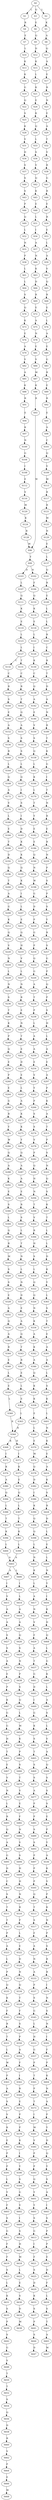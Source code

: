 strict digraph  {
	S0 -> S1 [ label = L ];
	S0 -> S2 [ label = L ];
	S0 -> S3 [ label = Q ];
	S1 -> S4 [ label = R ];
	S2 -> S5 [ label = K ];
	S3 -> S6 [ label = E ];
	S4 -> S7 [ label = E ];
	S5 -> S8 [ label = A ];
	S6 -> S9 [ label = Q ];
	S7 -> S10 [ label = L ];
	S8 -> S11 [ label = Q ];
	S9 -> S12 [ label = D ];
	S10 -> S13 [ label = K ];
	S11 -> S14 [ label = A ];
	S12 -> S15 [ label = K ];
	S13 -> S16 [ label = K ];
	S14 -> S17 [ label = E ];
	S15 -> S18 [ label = L ];
	S16 -> S19 [ label = G ];
	S17 -> S20 [ label = R ];
	S18 -> S21 [ label = K ];
	S19 -> S22 [ label = Q ];
	S20 -> S23 [ label = N ];
	S21 -> S24 [ label = E ];
	S22 -> S25 [ label = S ];
	S23 -> S26 [ label = E ];
	S24 -> S27 [ label = K ];
	S25 -> S28 [ label = K ];
	S26 -> S29 [ label = A ];
	S27 -> S30 [ label = Q ];
	S28 -> S31 [ label = V ];
	S29 -> S32 [ label = T ];
	S30 -> S33 [ label = L ];
	S31 -> S34 [ label = D ];
	S32 -> S35 [ label = V ];
	S33 -> S36 [ label = S ];
	S34 -> S37 [ label = S ];
	S35 -> S38 [ label = R ];
	S36 -> S39 [ label = V ];
	S37 -> S40 [ label = S ];
	S38 -> S41 [ label = G ];
	S39 -> S42 [ label = Q ];
	S40 -> S43 [ label = S ];
	S41 -> S44 [ label = R ];
	S42 -> S45 [ label = K ];
	S43 -> S46 [ label = P ];
	S44 -> S47 [ label = E ];
	S45 -> S48 [ label = E ];
	S46 -> S49 [ label = Q ];
	S47 -> S50 [ label = R ];
	S48 -> S51 [ label = L ];
	S49 -> S52 [ label = L ];
	S50 -> S53 [ label = E ];
	S51 -> S54 [ label = I ];
	S52 -> S55 [ label = N ];
	S53 -> S56 [ label = L ];
	S54 -> S57 [ label = A ];
	S55 -> S58 [ label = P ];
	S56 -> S59 [ label = A ];
	S57 -> S60 [ label = N ];
	S58 -> S61 [ label = L ];
	S59 -> S62 [ label = V ];
	S60 -> S63 [ label = K ];
	S61 -> S64 [ label = L ];
	S62 -> S65 [ label = Q ];
	S63 -> S66 [ label = D ];
	S64 -> S67 [ label = S ];
	S65 -> S68 [ label = R ];
	S66 -> S69 [ label = R ];
	S67 -> S70 [ label = Q ];
	S68 -> S71 [ label = E ];
	S69 -> S72 [ label = E ];
	S70 -> S73 [ label = K ];
	S71 -> S74 [ label = L ];
	S72 -> S75 [ label = A ];
	S73 -> S76 [ label = E ];
	S74 -> S77 [ label = A ];
	S75 -> S78 [ label = N ];
	S76 -> S79 [ label = A ];
	S77 -> S80 [ label = E ];
	S78 -> S81 [ label = E ];
	S79 -> S82 [ label = V ];
	S80 -> S83 [ label = G ];
	S81 -> S84 [ label = V ];
	S82 -> S85 [ label = A ];
	S83 -> S86 [ label = R ];
	S84 -> S87 [ label = M ];
	S85 -> S88 [ label = K ];
	S86 -> S89 [ label = E ];
	S87 -> S90 [ label = K ];
	S88 -> S91 [ label = R ];
	S89 -> S92 [ label = R ];
	S90 -> S93 [ label = R ];
	S91 -> S94 [ label = E ];
	S92 -> S95 [ label = E ];
	S93 -> S96 [ label = M ];
	S94 -> S97 [ label = K ];
	S95 -> S98 [ label = A ];
	S96 -> S99 [ label = Y ];
	S97 -> S100 [ label = N ];
	S98 -> S101 [ label = C ];
	S99 -> S102 [ label = N ];
	S99 -> S103 [ label = D ];
	S100 -> S104 [ label = G ];
	S101 -> S105 [ label = Q ];
	S102 -> S106 [ label = F ];
	S103 -> S107 [ label = L ];
	S104 -> S108 [ label = I ];
	S105 -> S109 [ label = V ];
	S106 -> S110 [ label = Q ];
	S107 -> S111 [ label = Q ];
	S108 -> S112 [ label = E ];
	S109 -> S113 [ label = M ];
	S110 -> S114 [ label = K ];
	S111 -> S115 [ label = K ];
	S112 -> S116 [ label = V ];
	S113 -> S117 [ label = R ];
	S114 -> S118 [ label = E ];
	S115 -> S119 [ label = E ];
	S116 -> S120 [ label = M ];
	S117 -> S121 [ label = R ];
	S118 -> S122 [ label = L ];
	S119 -> S123 [ label = L ];
	S120 -> S124 [ label = K ];
	S121 -> S125 [ label = M ];
	S122 -> S126 [ label = I ];
	S123 -> S127 [ label = L ];
	S124 -> S128 [ label = R ];
	S125 -> S129 [ label = N ];
	S126 -> S130 [ label = K ];
	S127 -> S131 [ label = T ];
	S127 -> S132 [ label = C ];
	S128 -> S96 [ label = M ];
	S129 -> S133 [ label = E ];
	S130 -> S134 [ label = C ];
	S131 -> S135 [ label = C ];
	S132 -> S136 [ label = C ];
	S133 -> S137 [ label = L ];
	S134 -> S138 [ label = Q ];
	S135 -> S139 [ label = R ];
	S136 -> S140 [ label = R ];
	S137 -> S141 [ label = Q ];
	S138 -> S142 [ label = A ];
	S139 -> S143 [ label = T ];
	S140 -> S144 [ label = S ];
	S141 -> S145 [ label = R ];
	S142 -> S146 [ label = E ];
	S143 -> S147 [ label = Q ];
	S144 -> S148 [ label = E ];
	S145 -> S149 [ label = E ];
	S146 -> S150 [ label = V ];
	S147 -> S151 [ label = A ];
	S148 -> S152 [ label = A ];
	S149 -> S153 [ label = L ];
	S150 -> S154 [ label = S ];
	S151 -> S155 [ label = S ];
	S152 -> S156 [ label = S ];
	S153 -> S157 [ label = L ];
	S154 -> S158 [ label = Q ];
	S155 -> S159 [ label = S ];
	S156 -> S160 [ label = R ];
	S157 -> S161 [ label = R ];
	S158 -> S162 [ label = L ];
	S159 -> S163 [ label = L ];
	S160 -> S164 [ label = L ];
	S161 -> S165 [ label = C ];
	S162 -> S166 [ label = K ];
	S163 -> S167 [ label = Q ];
	S164 -> S168 [ label = Q ];
	S165 -> S169 [ label = R ];
	S166 -> S170 [ label = L ];
	S167 -> S171 [ label = I ];
	S168 -> S172 [ label = A ];
	S169 -> S173 [ label = T ];
	S170 -> S174 [ label = T ];
	S171 -> S175 [ label = S ];
	S172 -> S176 [ label = V ];
	S173 -> S177 [ label = D ];
	S174 -> S178 [ label = Y ];
	S175 -> S179 [ label = I ];
	S176 -> S180 [ label = L ];
	S177 -> S181 [ label = A ];
	S178 -> S182 [ label = E ];
	S179 -> S183 [ label = D ];
	S180 -> S184 [ label = E ];
	S181 -> S185 [ label = N ];
	S182 -> S186 [ label = E ];
	S183 -> S187 [ label = K ];
	S184 -> S188 [ label = T ];
	S185 -> S189 [ label = R ];
	S186 -> S190 [ label = Q ];
	S187 -> S191 [ label = K ];
	S188 -> S192 [ label = D ];
	S189 -> S193 [ label = T ];
	S190 -> S194 [ label = N ];
	S191 -> S195 [ label = Q ];
	S192 -> S196 [ label = Q ];
	S193 -> S197 [ label = K ];
	S194 -> S198 [ label = W ];
	S195 -> S199 [ label = K ];
	S196 -> S200 [ label = T ];
	S197 -> S201 [ label = G ];
	S198 -> S202 [ label = G ];
	S199 -> S203 [ label = I ];
	S200 -> S204 [ label = A ];
	S201 -> S205 [ label = I ];
	S202 -> S206 [ label = D ];
	S203 -> S207 [ label = L ];
	S204 -> S208 [ label = G ];
	S205 -> S209 [ label = T ];
	S206 -> S210 [ label = P ];
	S207 -> S211 [ label = E ];
	S208 -> S212 [ label = K ];
	S209 -> S213 [ label = N ];
	S210 -> S214 [ label = G ];
	S211 -> S215 [ label = Q ];
	S212 -> S216 [ label = Q ];
	S213 -> S217 [ label = R ];
	S214 -> S218 [ label = P ];
	S215 -> S219 [ label = H ];
	S216 -> S220 [ label = V ];
	S217 -> S221 [ label = E ];
	S218 -> S222 [ label = Q ];
	S219 -> S223 [ label = V ];
	S220 -> S224 [ label = N ];
	S221 -> S225 [ label = R ];
	S222 -> S226 [ label = G ];
	S223 -> S227 [ label = L ];
	S224 -> S228 [ label = L ];
	S225 -> S229 [ label = N ];
	S226 -> S230 [ label = A ];
	S227 -> S231 [ label = N ];
	S228 -> S232 [ label = N ];
	S229 -> S233 [ label = P ];
	S230 -> S234 [ label = T ];
	S231 -> S235 [ label = R ];
	S232 -> S236 [ label = S ];
	S233 -> S237 [ label = S ];
	S234 -> S238 [ label = P ];
	S235 -> S239 [ label = E ];
	S236 -> S240 [ label = T ];
	S237 -> S241 [ label = P ];
	S238 -> S242 [ label = L ];
	S239 -> S243 [ label = N ];
	S240 -> S244 [ label = K ];
	S241 -> S245 [ label = S ];
	S242 -> S246 [ label = A ];
	S243 -> S247 [ label = T ];
	S244 -> S248 [ label = P ];
	S245 -> S249 [ label = Y ];
	S246 -> S250 [ label = A ];
	S247 -> S251 [ label = E ];
	S248 -> S252 [ label = Q ];
	S249 -> S253 [ label = R ];
	S250 -> S254 [ label = E ];
	S251 -> S255 [ label = D ];
	S252 -> S256 [ label = E ];
	S253 -> S257 [ label = S ];
	S254 -> S258 [ label = V ];
	S255 -> S259 [ label = E ];
	S256 -> S260 [ label = P ];
	S257 -> S261 [ label = G ];
	S258 -> S262 [ label = Y ];
	S259 -> S263 [ label = L ];
	S260 -> S264 [ label = E ];
	S261 -> S265 [ label = P ];
	S262 -> S266 [ label = P ];
	S263 -> S267 [ label = A ];
	S264 -> S268 [ label = G ];
	S265 -> S269 [ label = Q ];
	S266 -> S270 [ label = S ];
	S267 -> S271 [ label = K ];
	S268 -> S272 [ label = R ];
	S269 -> S273 [ label = P ];
	S270 -> S274 [ label = S ];
	S271 -> S275 [ label = K ];
	S272 -> S276 [ label = Y ];
	S273 -> S277 [ label = S ];
	S274 -> S278 [ label = V ];
	S275 -> S279 [ label = Y ];
	S276 -> S280 [ label = W ];
	S277 -> S281 [ label = H ];
	S278 -> S282 [ label = P ];
	S279 -> S283 [ label = Q ];
	S280 -> S284 [ label = Q ];
	S281 -> S285 [ label = L ];
	S282 -> S286 [ label = Q ];
	S283 -> S287 [ label = A ];
	S284 -> S288 [ label = A ];
	S285 -> S289 [ label = A ];
	S286 -> S290 [ label = H ];
	S287 -> S291 [ label = A ];
	S288 -> S292 [ label = K ];
	S289 -> S293 [ label = E ];
	S290 -> S294 [ label = N ];
	S291 -> S295 [ label = E ];
	S292 -> S296 [ label = E ];
	S293 -> S297 [ label = A ];
	S294 -> S298 [ label = T ];
	S295 -> S299 [ label = R ];
	S296 -> S300 [ label = S ];
	S297 -> S301 [ label = P ];
	S298 -> S302 [ label = V ];
	S299 -> S303 [ label = S ];
	S300 -> S304 [ label = L ];
	S301 -> S305 [ label = K ];
	S302 -> S306 [ label = R ];
	S303 -> S307 [ label = L ];
	S304 -> S308 [ label = Q ];
	S305 -> S309 [ label = A ];
	S306 -> S310 [ label = H ];
	S307 -> S311 [ label = T ];
	S308 -> S312 [ label = R ];
	S309 -> S313 [ label = T ];
	S310 -> S314 [ label = S ];
	S311 -> S315 [ label = N ];
	S312 -> S316 [ label = M ];
	S313 -> S317 [ label = P ];
	S314 -> S318 [ label = L ];
	S315 -> S319 [ label = L ];
	S316 -> S320 [ label = S ];
	S317 -> S321 [ label = S ];
	S318 -> S322 [ label = Q ];
	S319 -> S323 [ label = N ];
	S320 -> S324 [ label = S ];
	S321 -> S325 [ label = N ];
	S322 -> S326 [ label = Q ];
	S323 -> S327 [ label = D ];
	S324 -> S328 [ label = E ];
	S325 -> S329 [ label = Q ];
	S326 -> S330 [ label = N ];
	S327 -> S331 [ label = E ];
	S328 -> S332 [ label = A ];
	S329 -> S333 [ label = S ];
	S330 -> S334 [ label = K ];
	S331 -> S335 [ label = A ];
	S332 -> S336 [ label = Q ];
	S333 -> S337 [ label = K ];
	S334 -> S338 [ label = A ];
	S335 -> S339 [ label = Q ];
	S336 -> S340 [ label = A ];
	S337 -> S341 [ label = T ];
	S338 -> S342 [ label = K ];
	S339 -> S343 [ label = T ];
	S340 -> S344 [ label = R ];
	S341 -> S345 [ label = L ];
	S342 -> S346 [ label = A ];
	S343 -> S347 [ label = R ];
	S344 -> S348 [ label = E ];
	S345 -> S349 [ label = L ];
	S346 -> S350 [ label = Q ];
	S347 -> S351 [ label = E ];
	S348 -> S352 [ label = L ];
	S349 -> S353 [ label = D ];
	S350 -> S354 [ label = K ];
	S351 -> S355 [ label = L ];
	S352 -> S356 [ label = E ];
	S353 -> S357 [ label = K ];
	S354 -> S358 [ label = K ];
	S355 -> S359 [ label = E ];
	S356 -> S360 [ label = L ];
	S357 -> S361 [ label = Y ];
	S358 -> S362 [ label = E ];
	S359 -> S363 [ label = L ];
	S360 -> S364 [ label = R ];
	S361 -> S365 [ label = L ];
	S362 -> S366 [ label = L ];
	S363 -> S364 [ label = R ];
	S364 -> S367 [ label = H ];
	S364 -> S368 [ label = K ];
	S365 -> S369 [ label = S ];
	S366 -> S370 [ label = E ];
	S367 -> S371 [ label = I ];
	S368 -> S372 [ label = I ];
	S369 -> S373 [ label = T ];
	S370 -> S374 [ label = M ];
	S371 -> S375 [ label = K ];
	S372 -> S376 [ label = K ];
	S373 -> S377 [ label = E ];
	S374 -> S378 [ label = Q ];
	S375 -> S379 [ label = E ];
	S376 -> S380 [ label = A ];
	S377 -> S381 [ label = A ];
	S378 -> S382 [ label = D ];
	S379 -> S383 [ label = Q ];
	S380 -> S384 [ label = Q ];
	S381 -> S385 [ label = A ];
	S382 -> S386 [ label = I ];
	S383 -> S387 [ label = L ];
	S384 -> S388 [ label = L ];
	S385 -> S389 [ label = L ];
	S386 -> S390 [ label = K ];
	S387 -> S391 [ label = T ];
	S388 -> S392 [ label = T ];
	S389 -> S393 [ label = S ];
	S390 -> S394 [ label = Q ];
	S391 -> S395 [ label = K ];
	S392 -> S396 [ label = K ];
	S393 -> S397 [ label = K ];
	S394 -> S398 [ label = Q ];
	S395 -> S399 [ label = L ];
	S396 -> S400 [ label = L ];
	S397 -> S401 [ label = L ];
	S398 -> S402 [ label = L ];
	S399 -> S403 [ label = A ];
	S400 -> S403 [ label = A ];
	S401 -> S404 [ label = N ];
	S402 -> S405 [ label = N ];
	S403 -> S406 [ label = L ];
	S403 -> S407 [ label = A ];
	S404 -> S408 [ label = K ];
	S405 -> S409 [ label = K ];
	S406 -> S410 [ label = I ];
	S407 -> S411 [ label = I ];
	S408 -> S412 [ label = E ];
	S409 -> S413 [ label = L ];
	S410 -> S414 [ label = L ];
	S411 -> S415 [ label = V ];
	S412 -> S416 [ label = A ];
	S413 -> S417 [ label = A ];
	S414 -> S418 [ label = A ];
	S415 -> S419 [ label = A ];
	S416 -> S420 [ label = K ];
	S417 -> S421 [ label = N ];
	S418 -> S422 [ label = A ];
	S419 -> S423 [ label = A ];
	S420 -> S424 [ label = S ];
	S421 -> S425 [ label = V ];
	S422 -> S426 [ label = Q ];
	S423 -> S427 [ label = S ];
	S424 -> S428 [ label = R ];
	S425 -> S429 [ label = F ];
	S426 -> S430 [ label = S ];
	S427 -> S431 [ label = S ];
	S428 -> S432 [ label = D ];
	S429 -> S433 [ label = A ];
	S430 -> S434 [ label = N ];
	S431 -> S435 [ label = A ];
	S432 -> S436 [ label = L ];
	S433 -> S437 [ label = T ];
	S434 -> S438 [ label = P ];
	S435 -> S439 [ label = E ];
	S436 -> S440 [ label = E ];
	S437 -> S441 [ label = G ];
	S438 -> S442 [ label = S ];
	S439 -> S443 [ label = P ];
	S440 -> S444 [ label = L ];
	S441 -> S445 [ label = D ];
	S442 -> S446 [ label = Q ];
	S443 -> S447 [ label = K ];
	S444 -> S448 [ label = N ];
	S445 -> S449 [ label = I ];
	S446 -> S450 [ label = L ];
	S447 -> S451 [ label = G ];
	S448 -> S452 [ label = Y ];
	S449 -> S453 [ label = G ];
	S450 -> S454 [ label = M ];
	S451 -> S455 [ label = G ];
	S452 -> S456 [ label = I ];
	S453 -> S457 [ label = K ];
	S454 -> S458 [ label = K ];
	S455 -> S459 [ label = H ];
	S456 -> S460 [ label = K ];
	S457 -> S461 [ label = S ];
	S458 -> S462 [ label = P ];
	S459 -> S463 [ label = T ];
	S460 -> S464 [ label = D ];
	S461 -> S465 [ label = T ];
	S462 -> S466 [ label = S ];
	S463 -> S467 [ label = E ];
	S464 -> S468 [ label = Q ];
	S465 -> S469 [ label = S ];
	S466 -> S470 [ label = T ];
	S467 -> S471 [ label = V ];
	S468 -> S472 [ label = L ];
	S469 -> S473 [ label = S ];
	S470 -> S474 [ label = V ];
	S471 -> S475 [ label = N ];
	S472 -> S476 [ label = G ];
	S473 -> S477 [ label = A ];
	S474 -> S478 [ label = E ];
	S475 -> S479 [ label = L ];
	S476 -> S480 [ label = K ];
	S477 -> S481 [ label = P ];
	S478 -> S482 [ label = F ];
	S479 -> S483 [ label = R ];
	S480 -> S484 [ label = L ];
	S481 -> S485 [ label = P ];
	S482 -> S486 [ label = N ];
	S483 -> S487 [ label = Q ];
	S484 -> S488 [ label = A ];
	S485 -> S489 [ label = S ];
	S486 -> S490 [ label = V ];
	S487 -> S491 [ label = A ];
	S488 -> S492 [ label = S ];
	S489 -> S493 [ label = S ];
	S490 -> S494 [ label = S ];
	S491 -> S495 [ label = G ];
	S492 -> S496 [ label = L ];
	S493 -> S497 [ label = P ];
	S494 -> S498 [ label = H ];
	S495 -> S499 [ label = D ];
	S496 -> S500 [ label = V ];
	S497 -> S501 [ label = P ];
	S498 -> S502 [ label = H ];
	S499 -> S503 [ label = C ];
	S500 -> S504 [ label = A ];
	S501 -> S505 [ label = P ];
	S502 -> S506 [ label = N ];
	S503 -> S507 [ label = S ];
	S504 -> S508 [ label = Q ];
	S505 -> S509 [ label = Q ];
	S506 -> S510 [ label = R ];
	S507 -> S511 [ label = T ];
	S508 -> S512 [ label = S ];
	S509 -> S513 [ label = T ];
	S510 -> S514 [ label = P ];
	S511 -> S515 [ label = T ];
	S512 -> S516 [ label = S ];
	S513 -> S517 [ label = S ];
	S514 -> S518 [ label = L ];
	S515 -> S519 [ label = P ];
	S516 -> S520 [ label = S ];
	S517 -> S521 [ label = F ];
	S518 -> S522 [ label = E ];
	S519 -> S523 [ label = A ];
	S520 -> S524 [ label = E ];
	S521 -> S525 [ label = A ];
	S522 -> S526 [ label = D ];
	S523 -> S527 [ label = L ];
	S524 -> S528 [ label = P ];
	S525 -> S529 [ label = N ];
	S526 -> S530 [ label = N ];
	S527 -> S531 [ label = P ];
	S528 -> S532 [ label = Y ];
	S529 -> S533 [ label = A ];
	S530 -> S534 [ label = Q ];
	S531 -> S535 [ label = Q ];
	S532 -> S536 [ label = A ];
	S533 -> S537 [ label = P ];
	S534 -> S538 [ label = T ];
	S535 -> S539 [ label = K ];
	S536 -> S540 [ label = K ];
	S537 -> S541 [ label = S ];
	S538 -> S542 [ label = F ];
	S539 -> S543 [ label = F ];
	S540 -> S544 [ label = V ];
	S541 -> S545 [ label = G ];
	S542 -> S546 [ label = S ];
	S543 -> S547 [ label = R ];
	S544 -> S548 [ label = P ];
	S545 -> S549 [ label = L ];
	S546 -> S550 [ label = P ];
	S547 -> S551 [ label = T ];
	S548 -> S552 [ label = K ];
	S549 -> S553 [ label = H ];
	S550 -> S554 [ label = A ];
	S551 -> S555 [ label = L ];
	S552 -> S556 [ label = N ];
	S553 -> S557 [ label = G ];
	S554 -> S558 [ label = F ];
	S555 -> S559 [ label = W ];
	S556 -> S560 [ label = P ];
	S557 -> S561 [ label = P ];
	S558 -> S562 [ label = I ];
	S559 -> S563 [ label = P ];
	S560 -> S564 [ label = S ];
	S561 -> S565 [ label = T ];
	S562 -> S566 [ label = R ];
	S563 -> S567 [ label = A ];
	S564 -> S568 [ label = R ];
	S565 -> S569 [ label = P ];
	S566 -> S570 [ label = E ];
	S567 -> S571 [ label = S ];
	S568 -> S572 [ label = R ];
	S569 -> S573 [ label = T ];
	S570 -> S574 [ label = P ];
	S571 -> S575 [ label = V ];
	S572 -> S576 [ label = I ];
	S573 -> S577 [ label = I ];
	S574 -> S578 [ label = P ];
	S575 -> S579 [ label = K ];
	S576 -> S580 [ label = N ];
	S577 -> S581 [ label = M ];
	S578 -> S582 [ label = K ];
	S579 -> S583 [ label = E ];
	S580 -> S584 [ label = S ];
	S581 -> S585 [ label = V ];
	S582 -> S586 [ label = I ];
	S583 -> S587 [ label = P ];
	S584 -> S588 [ label = N ];
	S585 -> S589 [ label = P ];
	S586 -> S590 [ label = Y ];
	S587 -> S591 [ label = P ];
	S588 -> S592 [ label = I ];
	S589 -> S593 [ label = P ];
	S590 -> S594 [ label = S ];
	S591 -> S595 [ label = L ];
	S592 -> S596 [ label = F ];
	S593 -> S597 [ label = Q ];
	S594 -> S598 [ label = G ];
	S595 -> S599 [ label = Y ];
	S596 -> S600 [ label = P ];
	S597 -> S601 [ label = Y ];
	S598 -> S602 [ label = V ];
	S599 -> S603 [ label = F ];
	S600 -> S604 [ label = K ];
	S601 -> S605 [ label = Y ];
	S602 -> S606 [ label = I ];
	S603 -> S607 [ label = S ];
	S604 -> S608 [ label = N ];
	S605 -> S609 [ label = S ];
	S606 -> S610 [ label = S ];
	S607 -> S611 [ label = G ];
	S608 -> S612 [ label = A ];
	S609 -> S613 [ label = G ];
	S610 -> S614 [ label = H ];
	S611 -> S615 [ label = F ];
	S612 -> S616 [ label = P ];
	S613 -> S617 [ label = I ];
	S614 -> S618 [ label = M ];
	S615 -> S619 [ label = F ];
	S616 -> S620 [ label = Y ];
	S617 -> S621 [ label = F ];
	S618 -> S622 [ label = L ];
	S619 -> S623 [ label = S ];
	S620 -> S624 [ label = D ];
	S621 -> S625 [ label = S ];
	S622 -> S626 [ label = E ];
	S623 -> S627 [ label = L ];
	S624 -> S628 [ label = Q ];
	S625 -> S629 [ label = D ];
	S626 -> S630 [ label = S ];
	S627 -> S631 [ label = K ];
	S628 -> S632 [ label = Y ];
	S629 -> S633 [ label = K ];
	S630 -> S634 [ label = D ];
	S631 -> S635 [ label = S ];
	S632 -> S636 [ label = S ];
	S633 -> S637 [ label = S ];
	S634 -> S638 [ label = M ];
	S635 -> S639 [ label = P ];
	S636 -> S640 [ label = A ];
	S637 -> S641 [ label = P ];
	S639 -> S642 [ label = S ];
	S640 -> S643 [ label = I ];
	S641 -> S644 [ label = S ];
	S642 -> S645 [ label = G ];
	S643 -> S646 [ label = S ];
	S644 -> S647 [ label = D ];
	S645 -> S648 [ label = V ];
	S646 -> S649 [ label = P ];
	S648 -> S650 [ label = T ];
	S649 -> S651 [ label = P ];
	S650 -> S652 [ label = T ];
	S651 -> S653 [ label = E ];
	S652 -> S654 [ label = S ];
	S653 -> S655 [ label = D ];
	S654 -> S656 [ label = Q ];
	S655 -> S657 [ label = F ];
	S656 -> S658 [ label = D ];
	S657 -> S659 [ label = L ];
	S658 -> S660 [ label = R ];
	S659 -> S661 [ label = S ];
	S660 -> S662 [ label = V ];
	S661 -> S663 [ label = T ];
	S662 -> S664 [ label = P ];
	S663 -> S665 [ label = A ];
	S664 -> S666 [ label = E ];
	S665 -> S667 [ label = M ];
	S666 -> S668 [ label = M ];
}
